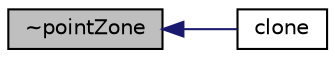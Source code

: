 digraph "~pointZone"
{
  bgcolor="transparent";
  edge [fontname="Helvetica",fontsize="10",labelfontname="Helvetica",labelfontsize="10"];
  node [fontname="Helvetica",fontsize="10",shape=record];
  rankdir="LR";
  Node19 [label="~pointZone",height=0.2,width=0.4,color="black", fillcolor="grey75", style="filled", fontcolor="black"];
  Node19 -> Node20 [dir="back",color="midnightblue",fontsize="10",style="solid",fontname="Helvetica"];
  Node20 [label="clone",height=0.2,width=0.4,color="black",URL="$a28669.html#a4151e81861c4143e51d69599583b7181",tooltip="Construct and return a clone, resetting the point list. "];
}
